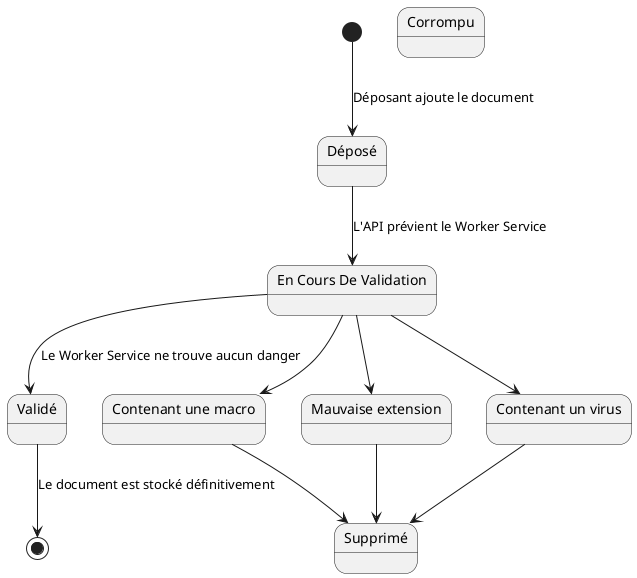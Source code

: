 @startuml EtatFichier

state "Déposé" as dep
state "En Cours De Validation" as enCours
state "Validé" as val
state "Corrompu" as corr
state "Supprimé" as del
state "Contenant une macro" as mac
state "Mauvaise extension" as ext
state "Contenant un virus" as vir

[*] --> dep: Déposant ajoute le document

dep --> enCours: L'API prévient le Worker Service

enCours --> val: Le Worker Service ne trouve aucun danger
val --> [*]: Le document est stocké définitivement

enCours --> mac
enCours --> ext
enCours --> vir

mac --> del
ext --> del
vir --> del

@enduml